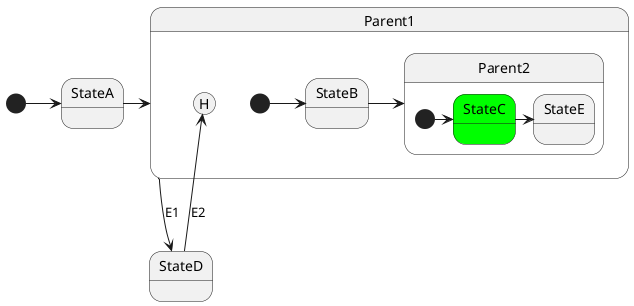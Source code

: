 @startuml

state StateD

[*] -> StateA
StateA -> Parent1

state Parent1 {
    [*] -> StateB
    StateB -> Parent2

    state Parent2 {
        [*] -> StateC
        StateC -> StateE
        state StateC #00FF00
    }

    StateD -up-> [H]: E2
}

Parent1 -down-> StateD: E1

@enduml